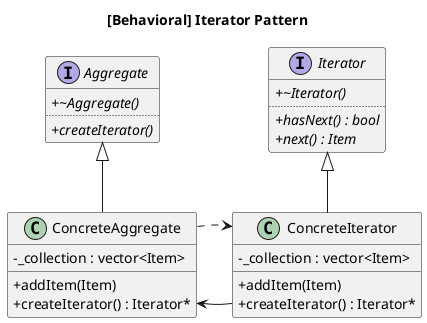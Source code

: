 ﻿@startuml
skinparam classAttributeIconSize 0

title [Behavioral] Iterator Pattern

interface Aggregate {
  + {abstract} ~Aggregate()
  ..
  + {abstract} createIterator()
}
class ConcreteAggregate {
  - _collection : vector<Item>
  + addItem(Item)
  + createIterator() : Iterator*
}

interface Iterator {
  + {abstract} ~Iterator()
  ..
  + {abstract} hasNext() : bool
  + {abstract} next() : Item
}
class ConcreteIterator {
  - _collection : vector<Item>
  + addItem(Item)
  + createIterator() : Iterator*
}

Aggregate <|-- ConcreteAggregate
Iterator <|-- ConcreteIterator
ConcreteAggregate <- ConcreteIterator
ConcreteAggregate .> ConcreteIterator

hide empty members

@enduml